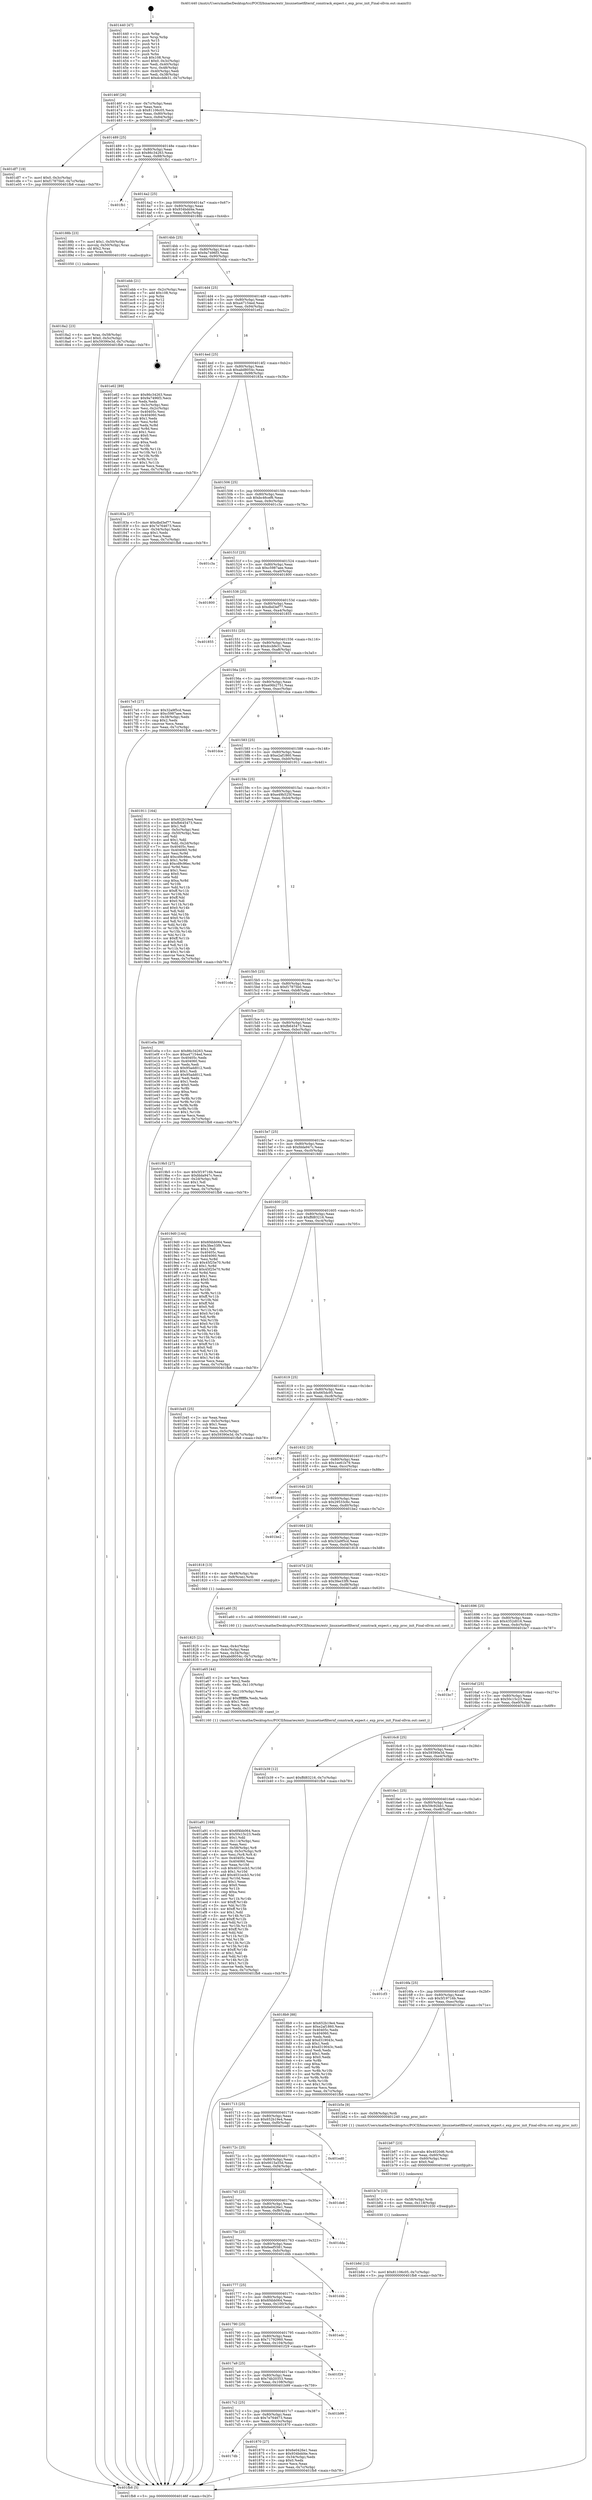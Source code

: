 digraph "0x401440" {
  label = "0x401440 (/mnt/c/Users/mathe/Desktop/tcc/POCII/binaries/extr_linuxnetnetfilternf_conntrack_expect.c_exp_proc_init_Final-ollvm.out::main(0))"
  labelloc = "t"
  node[shape=record]

  Entry [label="",width=0.3,height=0.3,shape=circle,fillcolor=black,style=filled]
  "0x40146f" [label="{
     0x40146f [26]\l
     | [instrs]\l
     &nbsp;&nbsp;0x40146f \<+3\>: mov -0x7c(%rbp),%eax\l
     &nbsp;&nbsp;0x401472 \<+2\>: mov %eax,%ecx\l
     &nbsp;&nbsp;0x401474 \<+6\>: sub $0x81106c05,%ecx\l
     &nbsp;&nbsp;0x40147a \<+3\>: mov %eax,-0x80(%rbp)\l
     &nbsp;&nbsp;0x40147d \<+6\>: mov %ecx,-0x84(%rbp)\l
     &nbsp;&nbsp;0x401483 \<+6\>: je 0000000000401df7 \<main+0x9b7\>\l
  }"]
  "0x401df7" [label="{
     0x401df7 [19]\l
     | [instrs]\l
     &nbsp;&nbsp;0x401df7 \<+7\>: movl $0x0,-0x3c(%rbp)\l
     &nbsp;&nbsp;0x401dfe \<+7\>: movl $0xf17875b0,-0x7c(%rbp)\l
     &nbsp;&nbsp;0x401e05 \<+5\>: jmp 0000000000401fb8 \<main+0xb78\>\l
  }"]
  "0x401489" [label="{
     0x401489 [25]\l
     | [instrs]\l
     &nbsp;&nbsp;0x401489 \<+5\>: jmp 000000000040148e \<main+0x4e\>\l
     &nbsp;&nbsp;0x40148e \<+3\>: mov -0x80(%rbp),%eax\l
     &nbsp;&nbsp;0x401491 \<+5\>: sub $0x86c34263,%eax\l
     &nbsp;&nbsp;0x401496 \<+6\>: mov %eax,-0x88(%rbp)\l
     &nbsp;&nbsp;0x40149c \<+6\>: je 0000000000401fb1 \<main+0xb71\>\l
  }"]
  Exit [label="",width=0.3,height=0.3,shape=circle,fillcolor=black,style=filled,peripheries=2]
  "0x401fb1" [label="{
     0x401fb1\l
  }", style=dashed]
  "0x4014a2" [label="{
     0x4014a2 [25]\l
     | [instrs]\l
     &nbsp;&nbsp;0x4014a2 \<+5\>: jmp 00000000004014a7 \<main+0x67\>\l
     &nbsp;&nbsp;0x4014a7 \<+3\>: mov -0x80(%rbp),%eax\l
     &nbsp;&nbsp;0x4014aa \<+5\>: sub $0x934bdd4e,%eax\l
     &nbsp;&nbsp;0x4014af \<+6\>: mov %eax,-0x8c(%rbp)\l
     &nbsp;&nbsp;0x4014b5 \<+6\>: je 000000000040188b \<main+0x44b\>\l
  }"]
  "0x401b8d" [label="{
     0x401b8d [12]\l
     | [instrs]\l
     &nbsp;&nbsp;0x401b8d \<+7\>: movl $0x81106c05,-0x7c(%rbp)\l
     &nbsp;&nbsp;0x401b94 \<+5\>: jmp 0000000000401fb8 \<main+0xb78\>\l
  }"]
  "0x40188b" [label="{
     0x40188b [23]\l
     | [instrs]\l
     &nbsp;&nbsp;0x40188b \<+7\>: movl $0x1,-0x50(%rbp)\l
     &nbsp;&nbsp;0x401892 \<+4\>: movslq -0x50(%rbp),%rax\l
     &nbsp;&nbsp;0x401896 \<+4\>: shl $0x2,%rax\l
     &nbsp;&nbsp;0x40189a \<+3\>: mov %rax,%rdi\l
     &nbsp;&nbsp;0x40189d \<+5\>: call 0000000000401050 \<malloc@plt\>\l
     | [calls]\l
     &nbsp;&nbsp;0x401050 \{1\} (unknown)\l
  }"]
  "0x4014bb" [label="{
     0x4014bb [25]\l
     | [instrs]\l
     &nbsp;&nbsp;0x4014bb \<+5\>: jmp 00000000004014c0 \<main+0x80\>\l
     &nbsp;&nbsp;0x4014c0 \<+3\>: mov -0x80(%rbp),%eax\l
     &nbsp;&nbsp;0x4014c3 \<+5\>: sub $0x9a7496f3,%eax\l
     &nbsp;&nbsp;0x4014c8 \<+6\>: mov %eax,-0x90(%rbp)\l
     &nbsp;&nbsp;0x4014ce \<+6\>: je 0000000000401ebb \<main+0xa7b\>\l
  }"]
  "0x401b7e" [label="{
     0x401b7e [15]\l
     | [instrs]\l
     &nbsp;&nbsp;0x401b7e \<+4\>: mov -0x58(%rbp),%rdi\l
     &nbsp;&nbsp;0x401b82 \<+6\>: mov %eax,-0x118(%rbp)\l
     &nbsp;&nbsp;0x401b88 \<+5\>: call 0000000000401030 \<free@plt\>\l
     | [calls]\l
     &nbsp;&nbsp;0x401030 \{1\} (unknown)\l
  }"]
  "0x401ebb" [label="{
     0x401ebb [21]\l
     | [instrs]\l
     &nbsp;&nbsp;0x401ebb \<+3\>: mov -0x2c(%rbp),%eax\l
     &nbsp;&nbsp;0x401ebe \<+7\>: add $0x108,%rsp\l
     &nbsp;&nbsp;0x401ec5 \<+1\>: pop %rbx\l
     &nbsp;&nbsp;0x401ec6 \<+2\>: pop %r12\l
     &nbsp;&nbsp;0x401ec8 \<+2\>: pop %r13\l
     &nbsp;&nbsp;0x401eca \<+2\>: pop %r14\l
     &nbsp;&nbsp;0x401ecc \<+2\>: pop %r15\l
     &nbsp;&nbsp;0x401ece \<+1\>: pop %rbp\l
     &nbsp;&nbsp;0x401ecf \<+1\>: ret\l
  }"]
  "0x4014d4" [label="{
     0x4014d4 [25]\l
     | [instrs]\l
     &nbsp;&nbsp;0x4014d4 \<+5\>: jmp 00000000004014d9 \<main+0x99\>\l
     &nbsp;&nbsp;0x4014d9 \<+3\>: mov -0x80(%rbp),%eax\l
     &nbsp;&nbsp;0x4014dc \<+5\>: sub $0xa47154ed,%eax\l
     &nbsp;&nbsp;0x4014e1 \<+6\>: mov %eax,-0x94(%rbp)\l
     &nbsp;&nbsp;0x4014e7 \<+6\>: je 0000000000401e62 \<main+0xa22\>\l
  }"]
  "0x401b67" [label="{
     0x401b67 [23]\l
     | [instrs]\l
     &nbsp;&nbsp;0x401b67 \<+10\>: movabs $0x4020d6,%rdi\l
     &nbsp;&nbsp;0x401b71 \<+3\>: mov %eax,-0x60(%rbp)\l
     &nbsp;&nbsp;0x401b74 \<+3\>: mov -0x60(%rbp),%esi\l
     &nbsp;&nbsp;0x401b77 \<+2\>: mov $0x0,%al\l
     &nbsp;&nbsp;0x401b79 \<+5\>: call 0000000000401040 \<printf@plt\>\l
     | [calls]\l
     &nbsp;&nbsp;0x401040 \{1\} (unknown)\l
  }"]
  "0x401e62" [label="{
     0x401e62 [89]\l
     | [instrs]\l
     &nbsp;&nbsp;0x401e62 \<+5\>: mov $0x86c34263,%eax\l
     &nbsp;&nbsp;0x401e67 \<+5\>: mov $0x9a7496f3,%ecx\l
     &nbsp;&nbsp;0x401e6c \<+2\>: xor %edx,%edx\l
     &nbsp;&nbsp;0x401e6e \<+3\>: mov -0x3c(%rbp),%esi\l
     &nbsp;&nbsp;0x401e71 \<+3\>: mov %esi,-0x2c(%rbp)\l
     &nbsp;&nbsp;0x401e74 \<+7\>: mov 0x40405c,%esi\l
     &nbsp;&nbsp;0x401e7b \<+7\>: mov 0x404060,%edi\l
     &nbsp;&nbsp;0x401e82 \<+3\>: sub $0x1,%edx\l
     &nbsp;&nbsp;0x401e85 \<+3\>: mov %esi,%r8d\l
     &nbsp;&nbsp;0x401e88 \<+3\>: add %edx,%r8d\l
     &nbsp;&nbsp;0x401e8b \<+4\>: imul %r8d,%esi\l
     &nbsp;&nbsp;0x401e8f \<+3\>: and $0x1,%esi\l
     &nbsp;&nbsp;0x401e92 \<+3\>: cmp $0x0,%esi\l
     &nbsp;&nbsp;0x401e95 \<+4\>: sete %r9b\l
     &nbsp;&nbsp;0x401e99 \<+3\>: cmp $0xa,%edi\l
     &nbsp;&nbsp;0x401e9c \<+4\>: setl %r10b\l
     &nbsp;&nbsp;0x401ea0 \<+3\>: mov %r9b,%r11b\l
     &nbsp;&nbsp;0x401ea3 \<+3\>: and %r10b,%r11b\l
     &nbsp;&nbsp;0x401ea6 \<+3\>: xor %r10b,%r9b\l
     &nbsp;&nbsp;0x401ea9 \<+3\>: or %r9b,%r11b\l
     &nbsp;&nbsp;0x401eac \<+4\>: test $0x1,%r11b\l
     &nbsp;&nbsp;0x401eb0 \<+3\>: cmovne %ecx,%eax\l
     &nbsp;&nbsp;0x401eb3 \<+3\>: mov %eax,-0x7c(%rbp)\l
     &nbsp;&nbsp;0x401eb6 \<+5\>: jmp 0000000000401fb8 \<main+0xb78\>\l
  }"]
  "0x4014ed" [label="{
     0x4014ed [25]\l
     | [instrs]\l
     &nbsp;&nbsp;0x4014ed \<+5\>: jmp 00000000004014f2 \<main+0xb2\>\l
     &nbsp;&nbsp;0x4014f2 \<+3\>: mov -0x80(%rbp),%eax\l
     &nbsp;&nbsp;0x4014f5 \<+5\>: sub $0xabd8054c,%eax\l
     &nbsp;&nbsp;0x4014fa \<+6\>: mov %eax,-0x98(%rbp)\l
     &nbsp;&nbsp;0x401500 \<+6\>: je 000000000040183a \<main+0x3fa\>\l
  }"]
  "0x401a91" [label="{
     0x401a91 [168]\l
     | [instrs]\l
     &nbsp;&nbsp;0x401a91 \<+5\>: mov $0x6f4bb064,%ecx\l
     &nbsp;&nbsp;0x401a96 \<+5\>: mov $0x50c15c23,%edx\l
     &nbsp;&nbsp;0x401a9b \<+3\>: mov $0x1,%dil\l
     &nbsp;&nbsp;0x401a9e \<+6\>: mov -0x114(%rbp),%esi\l
     &nbsp;&nbsp;0x401aa4 \<+3\>: imul %eax,%esi\l
     &nbsp;&nbsp;0x401aa7 \<+4\>: mov -0x58(%rbp),%r8\l
     &nbsp;&nbsp;0x401aab \<+4\>: movslq -0x5c(%rbp),%r9\l
     &nbsp;&nbsp;0x401aaf \<+4\>: mov %esi,(%r8,%r9,4)\l
     &nbsp;&nbsp;0x401ab3 \<+7\>: mov 0x40405c,%eax\l
     &nbsp;&nbsp;0x401aba \<+7\>: mov 0x404060,%esi\l
     &nbsp;&nbsp;0x401ac1 \<+3\>: mov %eax,%r10d\l
     &nbsp;&nbsp;0x401ac4 \<+7\>: sub $0x4031ecb3,%r10d\l
     &nbsp;&nbsp;0x401acb \<+4\>: sub $0x1,%r10d\l
     &nbsp;&nbsp;0x401acf \<+7\>: add $0x4031ecb3,%r10d\l
     &nbsp;&nbsp;0x401ad6 \<+4\>: imul %r10d,%eax\l
     &nbsp;&nbsp;0x401ada \<+3\>: and $0x1,%eax\l
     &nbsp;&nbsp;0x401add \<+3\>: cmp $0x0,%eax\l
     &nbsp;&nbsp;0x401ae0 \<+4\>: sete %r11b\l
     &nbsp;&nbsp;0x401ae4 \<+3\>: cmp $0xa,%esi\l
     &nbsp;&nbsp;0x401ae7 \<+3\>: setl %bl\l
     &nbsp;&nbsp;0x401aea \<+3\>: mov %r11b,%r14b\l
     &nbsp;&nbsp;0x401aed \<+4\>: xor $0xff,%r14b\l
     &nbsp;&nbsp;0x401af1 \<+3\>: mov %bl,%r15b\l
     &nbsp;&nbsp;0x401af4 \<+4\>: xor $0xff,%r15b\l
     &nbsp;&nbsp;0x401af8 \<+4\>: xor $0x1,%dil\l
     &nbsp;&nbsp;0x401afc \<+3\>: mov %r14b,%r12b\l
     &nbsp;&nbsp;0x401aff \<+4\>: and $0xff,%r12b\l
     &nbsp;&nbsp;0x401b03 \<+3\>: and %dil,%r11b\l
     &nbsp;&nbsp;0x401b06 \<+3\>: mov %r15b,%r13b\l
     &nbsp;&nbsp;0x401b09 \<+4\>: and $0xff,%r13b\l
     &nbsp;&nbsp;0x401b0d \<+3\>: and %dil,%bl\l
     &nbsp;&nbsp;0x401b10 \<+3\>: or %r11b,%r12b\l
     &nbsp;&nbsp;0x401b13 \<+3\>: or %bl,%r13b\l
     &nbsp;&nbsp;0x401b16 \<+3\>: xor %r13b,%r12b\l
     &nbsp;&nbsp;0x401b19 \<+3\>: or %r15b,%r14b\l
     &nbsp;&nbsp;0x401b1c \<+4\>: xor $0xff,%r14b\l
     &nbsp;&nbsp;0x401b20 \<+4\>: or $0x1,%dil\l
     &nbsp;&nbsp;0x401b24 \<+3\>: and %dil,%r14b\l
     &nbsp;&nbsp;0x401b27 \<+3\>: or %r14b,%r12b\l
     &nbsp;&nbsp;0x401b2a \<+4\>: test $0x1,%r12b\l
     &nbsp;&nbsp;0x401b2e \<+3\>: cmovne %edx,%ecx\l
     &nbsp;&nbsp;0x401b31 \<+3\>: mov %ecx,-0x7c(%rbp)\l
     &nbsp;&nbsp;0x401b34 \<+5\>: jmp 0000000000401fb8 \<main+0xb78\>\l
  }"]
  "0x40183a" [label="{
     0x40183a [27]\l
     | [instrs]\l
     &nbsp;&nbsp;0x40183a \<+5\>: mov $0xdbd3ef77,%eax\l
     &nbsp;&nbsp;0x40183f \<+5\>: mov $0x7e764673,%ecx\l
     &nbsp;&nbsp;0x401844 \<+3\>: mov -0x34(%rbp),%edx\l
     &nbsp;&nbsp;0x401847 \<+3\>: cmp $0x1,%edx\l
     &nbsp;&nbsp;0x40184a \<+3\>: cmovl %ecx,%eax\l
     &nbsp;&nbsp;0x40184d \<+3\>: mov %eax,-0x7c(%rbp)\l
     &nbsp;&nbsp;0x401850 \<+5\>: jmp 0000000000401fb8 \<main+0xb78\>\l
  }"]
  "0x401506" [label="{
     0x401506 [25]\l
     | [instrs]\l
     &nbsp;&nbsp;0x401506 \<+5\>: jmp 000000000040150b \<main+0xcb\>\l
     &nbsp;&nbsp;0x40150b \<+3\>: mov -0x80(%rbp),%eax\l
     &nbsp;&nbsp;0x40150e \<+5\>: sub $0xbc46cef6,%eax\l
     &nbsp;&nbsp;0x401513 \<+6\>: mov %eax,-0x9c(%rbp)\l
     &nbsp;&nbsp;0x401519 \<+6\>: je 0000000000401c3a \<main+0x7fa\>\l
  }"]
  "0x401a65" [label="{
     0x401a65 [44]\l
     | [instrs]\l
     &nbsp;&nbsp;0x401a65 \<+2\>: xor %ecx,%ecx\l
     &nbsp;&nbsp;0x401a67 \<+5\>: mov $0x2,%edx\l
     &nbsp;&nbsp;0x401a6c \<+6\>: mov %edx,-0x110(%rbp)\l
     &nbsp;&nbsp;0x401a72 \<+1\>: cltd\l
     &nbsp;&nbsp;0x401a73 \<+6\>: mov -0x110(%rbp),%esi\l
     &nbsp;&nbsp;0x401a79 \<+2\>: idiv %esi\l
     &nbsp;&nbsp;0x401a7b \<+6\>: imul $0xfffffffe,%edx,%edx\l
     &nbsp;&nbsp;0x401a81 \<+3\>: sub $0x1,%ecx\l
     &nbsp;&nbsp;0x401a84 \<+2\>: sub %ecx,%edx\l
     &nbsp;&nbsp;0x401a86 \<+6\>: mov %edx,-0x114(%rbp)\l
     &nbsp;&nbsp;0x401a8c \<+5\>: call 0000000000401160 \<next_i\>\l
     | [calls]\l
     &nbsp;&nbsp;0x401160 \{1\} (/mnt/c/Users/mathe/Desktop/tcc/POCII/binaries/extr_linuxnetnetfilternf_conntrack_expect.c_exp_proc_init_Final-ollvm.out::next_i)\l
  }"]
  "0x401c3a" [label="{
     0x401c3a\l
  }", style=dashed]
  "0x40151f" [label="{
     0x40151f [25]\l
     | [instrs]\l
     &nbsp;&nbsp;0x40151f \<+5\>: jmp 0000000000401524 \<main+0xe4\>\l
     &nbsp;&nbsp;0x401524 \<+3\>: mov -0x80(%rbp),%eax\l
     &nbsp;&nbsp;0x401527 \<+5\>: sub $0xc5987aee,%eax\l
     &nbsp;&nbsp;0x40152c \<+6\>: mov %eax,-0xa0(%rbp)\l
     &nbsp;&nbsp;0x401532 \<+6\>: je 0000000000401800 \<main+0x3c0\>\l
  }"]
  "0x4018a2" [label="{
     0x4018a2 [23]\l
     | [instrs]\l
     &nbsp;&nbsp;0x4018a2 \<+4\>: mov %rax,-0x58(%rbp)\l
     &nbsp;&nbsp;0x4018a6 \<+7\>: movl $0x0,-0x5c(%rbp)\l
     &nbsp;&nbsp;0x4018ad \<+7\>: movl $0x59390e3d,-0x7c(%rbp)\l
     &nbsp;&nbsp;0x4018b4 \<+5\>: jmp 0000000000401fb8 \<main+0xb78\>\l
  }"]
  "0x401800" [label="{
     0x401800\l
  }", style=dashed]
  "0x401538" [label="{
     0x401538 [25]\l
     | [instrs]\l
     &nbsp;&nbsp;0x401538 \<+5\>: jmp 000000000040153d \<main+0xfd\>\l
     &nbsp;&nbsp;0x40153d \<+3\>: mov -0x80(%rbp),%eax\l
     &nbsp;&nbsp;0x401540 \<+5\>: sub $0xdbd3ef77,%eax\l
     &nbsp;&nbsp;0x401545 \<+6\>: mov %eax,-0xa4(%rbp)\l
     &nbsp;&nbsp;0x40154b \<+6\>: je 0000000000401855 \<main+0x415\>\l
  }"]
  "0x4017db" [label="{
     0x4017db\l
  }", style=dashed]
  "0x401855" [label="{
     0x401855\l
  }", style=dashed]
  "0x401551" [label="{
     0x401551 [25]\l
     | [instrs]\l
     &nbsp;&nbsp;0x401551 \<+5\>: jmp 0000000000401556 \<main+0x116\>\l
     &nbsp;&nbsp;0x401556 \<+3\>: mov -0x80(%rbp),%eax\l
     &nbsp;&nbsp;0x401559 \<+5\>: sub $0xdccbfe31,%eax\l
     &nbsp;&nbsp;0x40155e \<+6\>: mov %eax,-0xa8(%rbp)\l
     &nbsp;&nbsp;0x401564 \<+6\>: je 00000000004017e5 \<main+0x3a5\>\l
  }"]
  "0x401870" [label="{
     0x401870 [27]\l
     | [instrs]\l
     &nbsp;&nbsp;0x401870 \<+5\>: mov $0x6e0426e1,%eax\l
     &nbsp;&nbsp;0x401875 \<+5\>: mov $0x934bdd4e,%ecx\l
     &nbsp;&nbsp;0x40187a \<+3\>: mov -0x34(%rbp),%edx\l
     &nbsp;&nbsp;0x40187d \<+3\>: cmp $0x0,%edx\l
     &nbsp;&nbsp;0x401880 \<+3\>: cmove %ecx,%eax\l
     &nbsp;&nbsp;0x401883 \<+3\>: mov %eax,-0x7c(%rbp)\l
     &nbsp;&nbsp;0x401886 \<+5\>: jmp 0000000000401fb8 \<main+0xb78\>\l
  }"]
  "0x4017e5" [label="{
     0x4017e5 [27]\l
     | [instrs]\l
     &nbsp;&nbsp;0x4017e5 \<+5\>: mov $0x32a9f5cd,%eax\l
     &nbsp;&nbsp;0x4017ea \<+5\>: mov $0xc5987aee,%ecx\l
     &nbsp;&nbsp;0x4017ef \<+3\>: mov -0x38(%rbp),%edx\l
     &nbsp;&nbsp;0x4017f2 \<+3\>: cmp $0x2,%edx\l
     &nbsp;&nbsp;0x4017f5 \<+3\>: cmovne %ecx,%eax\l
     &nbsp;&nbsp;0x4017f8 \<+3\>: mov %eax,-0x7c(%rbp)\l
     &nbsp;&nbsp;0x4017fb \<+5\>: jmp 0000000000401fb8 \<main+0xb78\>\l
  }"]
  "0x40156a" [label="{
     0x40156a [25]\l
     | [instrs]\l
     &nbsp;&nbsp;0x40156a \<+5\>: jmp 000000000040156f \<main+0x12f\>\l
     &nbsp;&nbsp;0x40156f \<+3\>: mov -0x80(%rbp),%eax\l
     &nbsp;&nbsp;0x401572 \<+5\>: sub $0xe06b2751,%eax\l
     &nbsp;&nbsp;0x401577 \<+6\>: mov %eax,-0xac(%rbp)\l
     &nbsp;&nbsp;0x40157d \<+6\>: je 0000000000401dce \<main+0x98e\>\l
  }"]
  "0x401fb8" [label="{
     0x401fb8 [5]\l
     | [instrs]\l
     &nbsp;&nbsp;0x401fb8 \<+5\>: jmp 000000000040146f \<main+0x2f\>\l
  }"]
  "0x401440" [label="{
     0x401440 [47]\l
     | [instrs]\l
     &nbsp;&nbsp;0x401440 \<+1\>: push %rbp\l
     &nbsp;&nbsp;0x401441 \<+3\>: mov %rsp,%rbp\l
     &nbsp;&nbsp;0x401444 \<+2\>: push %r15\l
     &nbsp;&nbsp;0x401446 \<+2\>: push %r14\l
     &nbsp;&nbsp;0x401448 \<+2\>: push %r13\l
     &nbsp;&nbsp;0x40144a \<+2\>: push %r12\l
     &nbsp;&nbsp;0x40144c \<+1\>: push %rbx\l
     &nbsp;&nbsp;0x40144d \<+7\>: sub $0x108,%rsp\l
     &nbsp;&nbsp;0x401454 \<+7\>: movl $0x0,-0x3c(%rbp)\l
     &nbsp;&nbsp;0x40145b \<+3\>: mov %edi,-0x40(%rbp)\l
     &nbsp;&nbsp;0x40145e \<+4\>: mov %rsi,-0x48(%rbp)\l
     &nbsp;&nbsp;0x401462 \<+3\>: mov -0x40(%rbp),%edi\l
     &nbsp;&nbsp;0x401465 \<+3\>: mov %edi,-0x38(%rbp)\l
     &nbsp;&nbsp;0x401468 \<+7\>: movl $0xdccbfe31,-0x7c(%rbp)\l
  }"]
  "0x4017c2" [label="{
     0x4017c2 [25]\l
     | [instrs]\l
     &nbsp;&nbsp;0x4017c2 \<+5\>: jmp 00000000004017c7 \<main+0x387\>\l
     &nbsp;&nbsp;0x4017c7 \<+3\>: mov -0x80(%rbp),%eax\l
     &nbsp;&nbsp;0x4017ca \<+5\>: sub $0x7e764673,%eax\l
     &nbsp;&nbsp;0x4017cf \<+6\>: mov %eax,-0x10c(%rbp)\l
     &nbsp;&nbsp;0x4017d5 \<+6\>: je 0000000000401870 \<main+0x430\>\l
  }"]
  "0x401dce" [label="{
     0x401dce\l
  }", style=dashed]
  "0x401583" [label="{
     0x401583 [25]\l
     | [instrs]\l
     &nbsp;&nbsp;0x401583 \<+5\>: jmp 0000000000401588 \<main+0x148\>\l
     &nbsp;&nbsp;0x401588 \<+3\>: mov -0x80(%rbp),%eax\l
     &nbsp;&nbsp;0x40158b \<+5\>: sub $0xe2af1860,%eax\l
     &nbsp;&nbsp;0x401590 \<+6\>: mov %eax,-0xb0(%rbp)\l
     &nbsp;&nbsp;0x401596 \<+6\>: je 0000000000401911 \<main+0x4d1\>\l
  }"]
  "0x401b99" [label="{
     0x401b99\l
  }", style=dashed]
  "0x401911" [label="{
     0x401911 [164]\l
     | [instrs]\l
     &nbsp;&nbsp;0x401911 \<+5\>: mov $0x652b19e4,%eax\l
     &nbsp;&nbsp;0x401916 \<+5\>: mov $0xfb645473,%ecx\l
     &nbsp;&nbsp;0x40191b \<+2\>: mov $0x1,%dl\l
     &nbsp;&nbsp;0x40191d \<+3\>: mov -0x5c(%rbp),%esi\l
     &nbsp;&nbsp;0x401920 \<+3\>: cmp -0x50(%rbp),%esi\l
     &nbsp;&nbsp;0x401923 \<+4\>: setl %dil\l
     &nbsp;&nbsp;0x401927 \<+4\>: and $0x1,%dil\l
     &nbsp;&nbsp;0x40192b \<+4\>: mov %dil,-0x2d(%rbp)\l
     &nbsp;&nbsp;0x40192f \<+7\>: mov 0x40405c,%esi\l
     &nbsp;&nbsp;0x401936 \<+8\>: mov 0x404060,%r8d\l
     &nbsp;&nbsp;0x40193e \<+3\>: mov %esi,%r9d\l
     &nbsp;&nbsp;0x401941 \<+7\>: add $0xcd9c96ec,%r9d\l
     &nbsp;&nbsp;0x401948 \<+4\>: sub $0x1,%r9d\l
     &nbsp;&nbsp;0x40194c \<+7\>: sub $0xcd9c96ec,%r9d\l
     &nbsp;&nbsp;0x401953 \<+4\>: imul %r9d,%esi\l
     &nbsp;&nbsp;0x401957 \<+3\>: and $0x1,%esi\l
     &nbsp;&nbsp;0x40195a \<+3\>: cmp $0x0,%esi\l
     &nbsp;&nbsp;0x40195d \<+4\>: sete %dil\l
     &nbsp;&nbsp;0x401961 \<+4\>: cmp $0xa,%r8d\l
     &nbsp;&nbsp;0x401965 \<+4\>: setl %r10b\l
     &nbsp;&nbsp;0x401969 \<+3\>: mov %dil,%r11b\l
     &nbsp;&nbsp;0x40196c \<+4\>: xor $0xff,%r11b\l
     &nbsp;&nbsp;0x401970 \<+3\>: mov %r10b,%bl\l
     &nbsp;&nbsp;0x401973 \<+3\>: xor $0xff,%bl\l
     &nbsp;&nbsp;0x401976 \<+3\>: xor $0x0,%dl\l
     &nbsp;&nbsp;0x401979 \<+3\>: mov %r11b,%r14b\l
     &nbsp;&nbsp;0x40197c \<+4\>: and $0x0,%r14b\l
     &nbsp;&nbsp;0x401980 \<+3\>: and %dl,%dil\l
     &nbsp;&nbsp;0x401983 \<+3\>: mov %bl,%r15b\l
     &nbsp;&nbsp;0x401986 \<+4\>: and $0x0,%r15b\l
     &nbsp;&nbsp;0x40198a \<+3\>: and %dl,%r10b\l
     &nbsp;&nbsp;0x40198d \<+3\>: or %dil,%r14b\l
     &nbsp;&nbsp;0x401990 \<+3\>: or %r10b,%r15b\l
     &nbsp;&nbsp;0x401993 \<+3\>: xor %r15b,%r14b\l
     &nbsp;&nbsp;0x401996 \<+3\>: or %bl,%r11b\l
     &nbsp;&nbsp;0x401999 \<+4\>: xor $0xff,%r11b\l
     &nbsp;&nbsp;0x40199d \<+3\>: or $0x0,%dl\l
     &nbsp;&nbsp;0x4019a0 \<+3\>: and %dl,%r11b\l
     &nbsp;&nbsp;0x4019a3 \<+3\>: or %r11b,%r14b\l
     &nbsp;&nbsp;0x4019a6 \<+4\>: test $0x1,%r14b\l
     &nbsp;&nbsp;0x4019aa \<+3\>: cmovne %ecx,%eax\l
     &nbsp;&nbsp;0x4019ad \<+3\>: mov %eax,-0x7c(%rbp)\l
     &nbsp;&nbsp;0x4019b0 \<+5\>: jmp 0000000000401fb8 \<main+0xb78\>\l
  }"]
  "0x40159c" [label="{
     0x40159c [25]\l
     | [instrs]\l
     &nbsp;&nbsp;0x40159c \<+5\>: jmp 00000000004015a1 \<main+0x161\>\l
     &nbsp;&nbsp;0x4015a1 \<+3\>: mov -0x80(%rbp),%eax\l
     &nbsp;&nbsp;0x4015a4 \<+5\>: sub $0xe49b525f,%eax\l
     &nbsp;&nbsp;0x4015a9 \<+6\>: mov %eax,-0xb4(%rbp)\l
     &nbsp;&nbsp;0x4015af \<+6\>: je 0000000000401cda \<main+0x89a\>\l
  }"]
  "0x4017a9" [label="{
     0x4017a9 [25]\l
     | [instrs]\l
     &nbsp;&nbsp;0x4017a9 \<+5\>: jmp 00000000004017ae \<main+0x36e\>\l
     &nbsp;&nbsp;0x4017ae \<+3\>: mov -0x80(%rbp),%eax\l
     &nbsp;&nbsp;0x4017b1 \<+5\>: sub $0x74b20353,%eax\l
     &nbsp;&nbsp;0x4017b6 \<+6\>: mov %eax,-0x108(%rbp)\l
     &nbsp;&nbsp;0x4017bc \<+6\>: je 0000000000401b99 \<main+0x759\>\l
  }"]
  "0x401cda" [label="{
     0x401cda\l
  }", style=dashed]
  "0x4015b5" [label="{
     0x4015b5 [25]\l
     | [instrs]\l
     &nbsp;&nbsp;0x4015b5 \<+5\>: jmp 00000000004015ba \<main+0x17a\>\l
     &nbsp;&nbsp;0x4015ba \<+3\>: mov -0x80(%rbp),%eax\l
     &nbsp;&nbsp;0x4015bd \<+5\>: sub $0xf17875b0,%eax\l
     &nbsp;&nbsp;0x4015c2 \<+6\>: mov %eax,-0xb8(%rbp)\l
     &nbsp;&nbsp;0x4015c8 \<+6\>: je 0000000000401e0a \<main+0x9ca\>\l
  }"]
  "0x401f29" [label="{
     0x401f29\l
  }", style=dashed]
  "0x401e0a" [label="{
     0x401e0a [88]\l
     | [instrs]\l
     &nbsp;&nbsp;0x401e0a \<+5\>: mov $0x86c34263,%eax\l
     &nbsp;&nbsp;0x401e0f \<+5\>: mov $0xa47154ed,%ecx\l
     &nbsp;&nbsp;0x401e14 \<+7\>: mov 0x40405c,%edx\l
     &nbsp;&nbsp;0x401e1b \<+7\>: mov 0x404060,%esi\l
     &nbsp;&nbsp;0x401e22 \<+2\>: mov %edx,%edi\l
     &nbsp;&nbsp;0x401e24 \<+6\>: sub $0x95add012,%edi\l
     &nbsp;&nbsp;0x401e2a \<+3\>: sub $0x1,%edi\l
     &nbsp;&nbsp;0x401e2d \<+6\>: add $0x95add012,%edi\l
     &nbsp;&nbsp;0x401e33 \<+3\>: imul %edi,%edx\l
     &nbsp;&nbsp;0x401e36 \<+3\>: and $0x1,%edx\l
     &nbsp;&nbsp;0x401e39 \<+3\>: cmp $0x0,%edx\l
     &nbsp;&nbsp;0x401e3c \<+4\>: sete %r8b\l
     &nbsp;&nbsp;0x401e40 \<+3\>: cmp $0xa,%esi\l
     &nbsp;&nbsp;0x401e43 \<+4\>: setl %r9b\l
     &nbsp;&nbsp;0x401e47 \<+3\>: mov %r8b,%r10b\l
     &nbsp;&nbsp;0x401e4a \<+3\>: and %r9b,%r10b\l
     &nbsp;&nbsp;0x401e4d \<+3\>: xor %r9b,%r8b\l
     &nbsp;&nbsp;0x401e50 \<+3\>: or %r8b,%r10b\l
     &nbsp;&nbsp;0x401e53 \<+4\>: test $0x1,%r10b\l
     &nbsp;&nbsp;0x401e57 \<+3\>: cmovne %ecx,%eax\l
     &nbsp;&nbsp;0x401e5a \<+3\>: mov %eax,-0x7c(%rbp)\l
     &nbsp;&nbsp;0x401e5d \<+5\>: jmp 0000000000401fb8 \<main+0xb78\>\l
  }"]
  "0x4015ce" [label="{
     0x4015ce [25]\l
     | [instrs]\l
     &nbsp;&nbsp;0x4015ce \<+5\>: jmp 00000000004015d3 \<main+0x193\>\l
     &nbsp;&nbsp;0x4015d3 \<+3\>: mov -0x80(%rbp),%eax\l
     &nbsp;&nbsp;0x4015d6 \<+5\>: sub $0xfb645473,%eax\l
     &nbsp;&nbsp;0x4015db \<+6\>: mov %eax,-0xbc(%rbp)\l
     &nbsp;&nbsp;0x4015e1 \<+6\>: je 00000000004019b5 \<main+0x575\>\l
  }"]
  "0x401790" [label="{
     0x401790 [25]\l
     | [instrs]\l
     &nbsp;&nbsp;0x401790 \<+5\>: jmp 0000000000401795 \<main+0x355\>\l
     &nbsp;&nbsp;0x401795 \<+3\>: mov -0x80(%rbp),%eax\l
     &nbsp;&nbsp;0x401798 \<+5\>: sub $0x71792960,%eax\l
     &nbsp;&nbsp;0x40179d \<+6\>: mov %eax,-0x104(%rbp)\l
     &nbsp;&nbsp;0x4017a3 \<+6\>: je 0000000000401f29 \<main+0xae9\>\l
  }"]
  "0x4019b5" [label="{
     0x4019b5 [27]\l
     | [instrs]\l
     &nbsp;&nbsp;0x4019b5 \<+5\>: mov $0x5f19716b,%eax\l
     &nbsp;&nbsp;0x4019ba \<+5\>: mov $0xfdda947c,%ecx\l
     &nbsp;&nbsp;0x4019bf \<+3\>: mov -0x2d(%rbp),%dl\l
     &nbsp;&nbsp;0x4019c2 \<+3\>: test $0x1,%dl\l
     &nbsp;&nbsp;0x4019c5 \<+3\>: cmovne %ecx,%eax\l
     &nbsp;&nbsp;0x4019c8 \<+3\>: mov %eax,-0x7c(%rbp)\l
     &nbsp;&nbsp;0x4019cb \<+5\>: jmp 0000000000401fb8 \<main+0xb78\>\l
  }"]
  "0x4015e7" [label="{
     0x4015e7 [25]\l
     | [instrs]\l
     &nbsp;&nbsp;0x4015e7 \<+5\>: jmp 00000000004015ec \<main+0x1ac\>\l
     &nbsp;&nbsp;0x4015ec \<+3\>: mov -0x80(%rbp),%eax\l
     &nbsp;&nbsp;0x4015ef \<+5\>: sub $0xfdda947c,%eax\l
     &nbsp;&nbsp;0x4015f4 \<+6\>: mov %eax,-0xc0(%rbp)\l
     &nbsp;&nbsp;0x4015fa \<+6\>: je 00000000004019d0 \<main+0x590\>\l
  }"]
  "0x401edc" [label="{
     0x401edc\l
  }", style=dashed]
  "0x4019d0" [label="{
     0x4019d0 [144]\l
     | [instrs]\l
     &nbsp;&nbsp;0x4019d0 \<+5\>: mov $0x6f4bb064,%eax\l
     &nbsp;&nbsp;0x4019d5 \<+5\>: mov $0x3fee33f9,%ecx\l
     &nbsp;&nbsp;0x4019da \<+2\>: mov $0x1,%dl\l
     &nbsp;&nbsp;0x4019dc \<+7\>: mov 0x40405c,%esi\l
     &nbsp;&nbsp;0x4019e3 \<+7\>: mov 0x404060,%edi\l
     &nbsp;&nbsp;0x4019ea \<+3\>: mov %esi,%r8d\l
     &nbsp;&nbsp;0x4019ed \<+7\>: sub $0x45f25e70,%r8d\l
     &nbsp;&nbsp;0x4019f4 \<+4\>: sub $0x1,%r8d\l
     &nbsp;&nbsp;0x4019f8 \<+7\>: add $0x45f25e70,%r8d\l
     &nbsp;&nbsp;0x4019ff \<+4\>: imul %r8d,%esi\l
     &nbsp;&nbsp;0x401a03 \<+3\>: and $0x1,%esi\l
     &nbsp;&nbsp;0x401a06 \<+3\>: cmp $0x0,%esi\l
     &nbsp;&nbsp;0x401a09 \<+4\>: sete %r9b\l
     &nbsp;&nbsp;0x401a0d \<+3\>: cmp $0xa,%edi\l
     &nbsp;&nbsp;0x401a10 \<+4\>: setl %r10b\l
     &nbsp;&nbsp;0x401a14 \<+3\>: mov %r9b,%r11b\l
     &nbsp;&nbsp;0x401a17 \<+4\>: xor $0xff,%r11b\l
     &nbsp;&nbsp;0x401a1b \<+3\>: mov %r10b,%bl\l
     &nbsp;&nbsp;0x401a1e \<+3\>: xor $0xff,%bl\l
     &nbsp;&nbsp;0x401a21 \<+3\>: xor $0x0,%dl\l
     &nbsp;&nbsp;0x401a24 \<+3\>: mov %r11b,%r14b\l
     &nbsp;&nbsp;0x401a27 \<+4\>: and $0x0,%r14b\l
     &nbsp;&nbsp;0x401a2b \<+3\>: and %dl,%r9b\l
     &nbsp;&nbsp;0x401a2e \<+3\>: mov %bl,%r15b\l
     &nbsp;&nbsp;0x401a31 \<+4\>: and $0x0,%r15b\l
     &nbsp;&nbsp;0x401a35 \<+3\>: and %dl,%r10b\l
     &nbsp;&nbsp;0x401a38 \<+3\>: or %r9b,%r14b\l
     &nbsp;&nbsp;0x401a3b \<+3\>: or %r10b,%r15b\l
     &nbsp;&nbsp;0x401a3e \<+3\>: xor %r15b,%r14b\l
     &nbsp;&nbsp;0x401a41 \<+3\>: or %bl,%r11b\l
     &nbsp;&nbsp;0x401a44 \<+4\>: xor $0xff,%r11b\l
     &nbsp;&nbsp;0x401a48 \<+3\>: or $0x0,%dl\l
     &nbsp;&nbsp;0x401a4b \<+3\>: and %dl,%r11b\l
     &nbsp;&nbsp;0x401a4e \<+3\>: or %r11b,%r14b\l
     &nbsp;&nbsp;0x401a51 \<+4\>: test $0x1,%r14b\l
     &nbsp;&nbsp;0x401a55 \<+3\>: cmovne %ecx,%eax\l
     &nbsp;&nbsp;0x401a58 \<+3\>: mov %eax,-0x7c(%rbp)\l
     &nbsp;&nbsp;0x401a5b \<+5\>: jmp 0000000000401fb8 \<main+0xb78\>\l
  }"]
  "0x401600" [label="{
     0x401600 [25]\l
     | [instrs]\l
     &nbsp;&nbsp;0x401600 \<+5\>: jmp 0000000000401605 \<main+0x1c5\>\l
     &nbsp;&nbsp;0x401605 \<+3\>: mov -0x80(%rbp),%eax\l
     &nbsp;&nbsp;0x401608 \<+5\>: sub $0xffd83216,%eax\l
     &nbsp;&nbsp;0x40160d \<+6\>: mov %eax,-0xc4(%rbp)\l
     &nbsp;&nbsp;0x401613 \<+6\>: je 0000000000401b45 \<main+0x705\>\l
  }"]
  "0x401777" [label="{
     0x401777 [25]\l
     | [instrs]\l
     &nbsp;&nbsp;0x401777 \<+5\>: jmp 000000000040177c \<main+0x33c\>\l
     &nbsp;&nbsp;0x40177c \<+3\>: mov -0x80(%rbp),%eax\l
     &nbsp;&nbsp;0x40177f \<+5\>: sub $0x6f4bb064,%eax\l
     &nbsp;&nbsp;0x401784 \<+6\>: mov %eax,-0x100(%rbp)\l
     &nbsp;&nbsp;0x40178a \<+6\>: je 0000000000401edc \<main+0xa9c\>\l
  }"]
  "0x401b45" [label="{
     0x401b45 [25]\l
     | [instrs]\l
     &nbsp;&nbsp;0x401b45 \<+2\>: xor %eax,%eax\l
     &nbsp;&nbsp;0x401b47 \<+3\>: mov -0x5c(%rbp),%ecx\l
     &nbsp;&nbsp;0x401b4a \<+3\>: sub $0x1,%eax\l
     &nbsp;&nbsp;0x401b4d \<+2\>: sub %eax,%ecx\l
     &nbsp;&nbsp;0x401b4f \<+3\>: mov %ecx,-0x5c(%rbp)\l
     &nbsp;&nbsp;0x401b52 \<+7\>: movl $0x59390e3d,-0x7c(%rbp)\l
     &nbsp;&nbsp;0x401b59 \<+5\>: jmp 0000000000401fb8 \<main+0xb78\>\l
  }"]
  "0x401619" [label="{
     0x401619 [25]\l
     | [instrs]\l
     &nbsp;&nbsp;0x401619 \<+5\>: jmp 000000000040161e \<main+0x1de\>\l
     &nbsp;&nbsp;0x40161e \<+3\>: mov -0x80(%rbp),%eax\l
     &nbsp;&nbsp;0x401621 \<+5\>: sub $0x665dc95,%eax\l
     &nbsp;&nbsp;0x401626 \<+6\>: mov %eax,-0xc8(%rbp)\l
     &nbsp;&nbsp;0x40162c \<+6\>: je 0000000000401f76 \<main+0xb36\>\l
  }"]
  "0x401d4b" [label="{
     0x401d4b\l
  }", style=dashed]
  "0x401f76" [label="{
     0x401f76\l
  }", style=dashed]
  "0x401632" [label="{
     0x401632 [25]\l
     | [instrs]\l
     &nbsp;&nbsp;0x401632 \<+5\>: jmp 0000000000401637 \<main+0x1f7\>\l
     &nbsp;&nbsp;0x401637 \<+3\>: mov -0x80(%rbp),%eax\l
     &nbsp;&nbsp;0x40163a \<+5\>: sub $0x1ee61b79,%eax\l
     &nbsp;&nbsp;0x40163f \<+6\>: mov %eax,-0xcc(%rbp)\l
     &nbsp;&nbsp;0x401645 \<+6\>: je 0000000000401cce \<main+0x88e\>\l
  }"]
  "0x40175e" [label="{
     0x40175e [25]\l
     | [instrs]\l
     &nbsp;&nbsp;0x40175e \<+5\>: jmp 0000000000401763 \<main+0x323\>\l
     &nbsp;&nbsp;0x401763 \<+3\>: mov -0x80(%rbp),%eax\l
     &nbsp;&nbsp;0x401766 \<+5\>: sub $0x6eef5581,%eax\l
     &nbsp;&nbsp;0x40176b \<+6\>: mov %eax,-0xfc(%rbp)\l
     &nbsp;&nbsp;0x401771 \<+6\>: je 0000000000401d4b \<main+0x90b\>\l
  }"]
  "0x401cce" [label="{
     0x401cce\l
  }", style=dashed]
  "0x40164b" [label="{
     0x40164b [25]\l
     | [instrs]\l
     &nbsp;&nbsp;0x40164b \<+5\>: jmp 0000000000401650 \<main+0x210\>\l
     &nbsp;&nbsp;0x401650 \<+3\>: mov -0x80(%rbp),%eax\l
     &nbsp;&nbsp;0x401653 \<+5\>: sub $0x29533c6c,%eax\l
     &nbsp;&nbsp;0x401658 \<+6\>: mov %eax,-0xd0(%rbp)\l
     &nbsp;&nbsp;0x40165e \<+6\>: je 0000000000401be2 \<main+0x7a2\>\l
  }"]
  "0x401dda" [label="{
     0x401dda\l
  }", style=dashed]
  "0x401be2" [label="{
     0x401be2\l
  }", style=dashed]
  "0x401664" [label="{
     0x401664 [25]\l
     | [instrs]\l
     &nbsp;&nbsp;0x401664 \<+5\>: jmp 0000000000401669 \<main+0x229\>\l
     &nbsp;&nbsp;0x401669 \<+3\>: mov -0x80(%rbp),%eax\l
     &nbsp;&nbsp;0x40166c \<+5\>: sub $0x32a9f5cd,%eax\l
     &nbsp;&nbsp;0x401671 \<+6\>: mov %eax,-0xd4(%rbp)\l
     &nbsp;&nbsp;0x401677 \<+6\>: je 0000000000401818 \<main+0x3d8\>\l
  }"]
  "0x401745" [label="{
     0x401745 [25]\l
     | [instrs]\l
     &nbsp;&nbsp;0x401745 \<+5\>: jmp 000000000040174a \<main+0x30a\>\l
     &nbsp;&nbsp;0x40174a \<+3\>: mov -0x80(%rbp),%eax\l
     &nbsp;&nbsp;0x40174d \<+5\>: sub $0x6e0426e1,%eax\l
     &nbsp;&nbsp;0x401752 \<+6\>: mov %eax,-0xf8(%rbp)\l
     &nbsp;&nbsp;0x401758 \<+6\>: je 0000000000401dda \<main+0x99a\>\l
  }"]
  "0x401818" [label="{
     0x401818 [13]\l
     | [instrs]\l
     &nbsp;&nbsp;0x401818 \<+4\>: mov -0x48(%rbp),%rax\l
     &nbsp;&nbsp;0x40181c \<+4\>: mov 0x8(%rax),%rdi\l
     &nbsp;&nbsp;0x401820 \<+5\>: call 0000000000401060 \<atoi@plt\>\l
     | [calls]\l
     &nbsp;&nbsp;0x401060 \{1\} (unknown)\l
  }"]
  "0x40167d" [label="{
     0x40167d [25]\l
     | [instrs]\l
     &nbsp;&nbsp;0x40167d \<+5\>: jmp 0000000000401682 \<main+0x242\>\l
     &nbsp;&nbsp;0x401682 \<+3\>: mov -0x80(%rbp),%eax\l
     &nbsp;&nbsp;0x401685 \<+5\>: sub $0x3fee33f9,%eax\l
     &nbsp;&nbsp;0x40168a \<+6\>: mov %eax,-0xd8(%rbp)\l
     &nbsp;&nbsp;0x401690 \<+6\>: je 0000000000401a60 \<main+0x620\>\l
  }"]
  "0x401825" [label="{
     0x401825 [21]\l
     | [instrs]\l
     &nbsp;&nbsp;0x401825 \<+3\>: mov %eax,-0x4c(%rbp)\l
     &nbsp;&nbsp;0x401828 \<+3\>: mov -0x4c(%rbp),%eax\l
     &nbsp;&nbsp;0x40182b \<+3\>: mov %eax,-0x34(%rbp)\l
     &nbsp;&nbsp;0x40182e \<+7\>: movl $0xabd8054c,-0x7c(%rbp)\l
     &nbsp;&nbsp;0x401835 \<+5\>: jmp 0000000000401fb8 \<main+0xb78\>\l
  }"]
  "0x401de6" [label="{
     0x401de6\l
  }", style=dashed]
  "0x401a60" [label="{
     0x401a60 [5]\l
     | [instrs]\l
     &nbsp;&nbsp;0x401a60 \<+5\>: call 0000000000401160 \<next_i\>\l
     | [calls]\l
     &nbsp;&nbsp;0x401160 \{1\} (/mnt/c/Users/mathe/Desktop/tcc/POCII/binaries/extr_linuxnetnetfilternf_conntrack_expect.c_exp_proc_init_Final-ollvm.out::next_i)\l
  }"]
  "0x401696" [label="{
     0x401696 [25]\l
     | [instrs]\l
     &nbsp;&nbsp;0x401696 \<+5\>: jmp 000000000040169b \<main+0x25b\>\l
     &nbsp;&nbsp;0x40169b \<+3\>: mov -0x80(%rbp),%eax\l
     &nbsp;&nbsp;0x40169e \<+5\>: sub $0x4352d016,%eax\l
     &nbsp;&nbsp;0x4016a3 \<+6\>: mov %eax,-0xdc(%rbp)\l
     &nbsp;&nbsp;0x4016a9 \<+6\>: je 0000000000401bc7 \<main+0x787\>\l
  }"]
  "0x40172c" [label="{
     0x40172c [25]\l
     | [instrs]\l
     &nbsp;&nbsp;0x40172c \<+5\>: jmp 0000000000401731 \<main+0x2f1\>\l
     &nbsp;&nbsp;0x401731 \<+3\>: mov -0x80(%rbp),%eax\l
     &nbsp;&nbsp;0x401734 \<+5\>: sub $0x6615a55d,%eax\l
     &nbsp;&nbsp;0x401739 \<+6\>: mov %eax,-0xf4(%rbp)\l
     &nbsp;&nbsp;0x40173f \<+6\>: je 0000000000401de6 \<main+0x9a6\>\l
  }"]
  "0x401bc7" [label="{
     0x401bc7\l
  }", style=dashed]
  "0x4016af" [label="{
     0x4016af [25]\l
     | [instrs]\l
     &nbsp;&nbsp;0x4016af \<+5\>: jmp 00000000004016b4 \<main+0x274\>\l
     &nbsp;&nbsp;0x4016b4 \<+3\>: mov -0x80(%rbp),%eax\l
     &nbsp;&nbsp;0x4016b7 \<+5\>: sub $0x50c15c23,%eax\l
     &nbsp;&nbsp;0x4016bc \<+6\>: mov %eax,-0xe0(%rbp)\l
     &nbsp;&nbsp;0x4016c2 \<+6\>: je 0000000000401b39 \<main+0x6f9\>\l
  }"]
  "0x401ed0" [label="{
     0x401ed0\l
  }", style=dashed]
  "0x401b39" [label="{
     0x401b39 [12]\l
     | [instrs]\l
     &nbsp;&nbsp;0x401b39 \<+7\>: movl $0xffd83216,-0x7c(%rbp)\l
     &nbsp;&nbsp;0x401b40 \<+5\>: jmp 0000000000401fb8 \<main+0xb78\>\l
  }"]
  "0x4016c8" [label="{
     0x4016c8 [25]\l
     | [instrs]\l
     &nbsp;&nbsp;0x4016c8 \<+5\>: jmp 00000000004016cd \<main+0x28d\>\l
     &nbsp;&nbsp;0x4016cd \<+3\>: mov -0x80(%rbp),%eax\l
     &nbsp;&nbsp;0x4016d0 \<+5\>: sub $0x59390e3d,%eax\l
     &nbsp;&nbsp;0x4016d5 \<+6\>: mov %eax,-0xe4(%rbp)\l
     &nbsp;&nbsp;0x4016db \<+6\>: je 00000000004018b9 \<main+0x479\>\l
  }"]
  "0x401713" [label="{
     0x401713 [25]\l
     | [instrs]\l
     &nbsp;&nbsp;0x401713 \<+5\>: jmp 0000000000401718 \<main+0x2d8\>\l
     &nbsp;&nbsp;0x401718 \<+3\>: mov -0x80(%rbp),%eax\l
     &nbsp;&nbsp;0x40171b \<+5\>: sub $0x652b19e4,%eax\l
     &nbsp;&nbsp;0x401720 \<+6\>: mov %eax,-0xf0(%rbp)\l
     &nbsp;&nbsp;0x401726 \<+6\>: je 0000000000401ed0 \<main+0xa90\>\l
  }"]
  "0x4018b9" [label="{
     0x4018b9 [88]\l
     | [instrs]\l
     &nbsp;&nbsp;0x4018b9 \<+5\>: mov $0x652b19e4,%eax\l
     &nbsp;&nbsp;0x4018be \<+5\>: mov $0xe2af1860,%ecx\l
     &nbsp;&nbsp;0x4018c3 \<+7\>: mov 0x40405c,%edx\l
     &nbsp;&nbsp;0x4018ca \<+7\>: mov 0x404060,%esi\l
     &nbsp;&nbsp;0x4018d1 \<+2\>: mov %edx,%edi\l
     &nbsp;&nbsp;0x4018d3 \<+6\>: add $0xd319043c,%edi\l
     &nbsp;&nbsp;0x4018d9 \<+3\>: sub $0x1,%edi\l
     &nbsp;&nbsp;0x4018dc \<+6\>: sub $0xd319043c,%edi\l
     &nbsp;&nbsp;0x4018e2 \<+3\>: imul %edi,%edx\l
     &nbsp;&nbsp;0x4018e5 \<+3\>: and $0x1,%edx\l
     &nbsp;&nbsp;0x4018e8 \<+3\>: cmp $0x0,%edx\l
     &nbsp;&nbsp;0x4018eb \<+4\>: sete %r8b\l
     &nbsp;&nbsp;0x4018ef \<+3\>: cmp $0xa,%esi\l
     &nbsp;&nbsp;0x4018f2 \<+4\>: setl %r9b\l
     &nbsp;&nbsp;0x4018f6 \<+3\>: mov %r8b,%r10b\l
     &nbsp;&nbsp;0x4018f9 \<+3\>: and %r9b,%r10b\l
     &nbsp;&nbsp;0x4018fc \<+3\>: xor %r9b,%r8b\l
     &nbsp;&nbsp;0x4018ff \<+3\>: or %r8b,%r10b\l
     &nbsp;&nbsp;0x401902 \<+4\>: test $0x1,%r10b\l
     &nbsp;&nbsp;0x401906 \<+3\>: cmovne %ecx,%eax\l
     &nbsp;&nbsp;0x401909 \<+3\>: mov %eax,-0x7c(%rbp)\l
     &nbsp;&nbsp;0x40190c \<+5\>: jmp 0000000000401fb8 \<main+0xb78\>\l
  }"]
  "0x4016e1" [label="{
     0x4016e1 [25]\l
     | [instrs]\l
     &nbsp;&nbsp;0x4016e1 \<+5\>: jmp 00000000004016e6 \<main+0x2a6\>\l
     &nbsp;&nbsp;0x4016e6 \<+3\>: mov -0x80(%rbp),%eax\l
     &nbsp;&nbsp;0x4016e9 \<+5\>: sub $0x59c92bb1,%eax\l
     &nbsp;&nbsp;0x4016ee \<+6\>: mov %eax,-0xe8(%rbp)\l
     &nbsp;&nbsp;0x4016f4 \<+6\>: je 0000000000401cf3 \<main+0x8b3\>\l
  }"]
  "0x401b5e" [label="{
     0x401b5e [9]\l
     | [instrs]\l
     &nbsp;&nbsp;0x401b5e \<+4\>: mov -0x58(%rbp),%rdi\l
     &nbsp;&nbsp;0x401b62 \<+5\>: call 0000000000401240 \<exp_proc_init\>\l
     | [calls]\l
     &nbsp;&nbsp;0x401240 \{1\} (/mnt/c/Users/mathe/Desktop/tcc/POCII/binaries/extr_linuxnetnetfilternf_conntrack_expect.c_exp_proc_init_Final-ollvm.out::exp_proc_init)\l
  }"]
  "0x401cf3" [label="{
     0x401cf3\l
  }", style=dashed]
  "0x4016fa" [label="{
     0x4016fa [25]\l
     | [instrs]\l
     &nbsp;&nbsp;0x4016fa \<+5\>: jmp 00000000004016ff \<main+0x2bf\>\l
     &nbsp;&nbsp;0x4016ff \<+3\>: mov -0x80(%rbp),%eax\l
     &nbsp;&nbsp;0x401702 \<+5\>: sub $0x5f19716b,%eax\l
     &nbsp;&nbsp;0x401707 \<+6\>: mov %eax,-0xec(%rbp)\l
     &nbsp;&nbsp;0x40170d \<+6\>: je 0000000000401b5e \<main+0x71e\>\l
  }"]
  Entry -> "0x401440" [label=" 1"]
  "0x40146f" -> "0x401df7" [label=" 1"]
  "0x40146f" -> "0x401489" [label=" 19"]
  "0x401ebb" -> Exit [label=" 1"]
  "0x401489" -> "0x401fb1" [label=" 0"]
  "0x401489" -> "0x4014a2" [label=" 19"]
  "0x401e62" -> "0x401fb8" [label=" 1"]
  "0x4014a2" -> "0x40188b" [label=" 1"]
  "0x4014a2" -> "0x4014bb" [label=" 18"]
  "0x401e0a" -> "0x401fb8" [label=" 1"]
  "0x4014bb" -> "0x401ebb" [label=" 1"]
  "0x4014bb" -> "0x4014d4" [label=" 17"]
  "0x401df7" -> "0x401fb8" [label=" 1"]
  "0x4014d4" -> "0x401e62" [label=" 1"]
  "0x4014d4" -> "0x4014ed" [label=" 16"]
  "0x401b8d" -> "0x401fb8" [label=" 1"]
  "0x4014ed" -> "0x40183a" [label=" 1"]
  "0x4014ed" -> "0x401506" [label=" 15"]
  "0x401b7e" -> "0x401b8d" [label=" 1"]
  "0x401506" -> "0x401c3a" [label=" 0"]
  "0x401506" -> "0x40151f" [label=" 15"]
  "0x401b67" -> "0x401b7e" [label=" 1"]
  "0x40151f" -> "0x401800" [label=" 0"]
  "0x40151f" -> "0x401538" [label=" 15"]
  "0x401b5e" -> "0x401b67" [label=" 1"]
  "0x401538" -> "0x401855" [label=" 0"]
  "0x401538" -> "0x401551" [label=" 15"]
  "0x401b45" -> "0x401fb8" [label=" 1"]
  "0x401551" -> "0x4017e5" [label=" 1"]
  "0x401551" -> "0x40156a" [label=" 14"]
  "0x4017e5" -> "0x401fb8" [label=" 1"]
  "0x401440" -> "0x40146f" [label=" 1"]
  "0x401fb8" -> "0x40146f" [label=" 19"]
  "0x401b39" -> "0x401fb8" [label=" 1"]
  "0x40156a" -> "0x401dce" [label=" 0"]
  "0x40156a" -> "0x401583" [label=" 14"]
  "0x401a65" -> "0x401a91" [label=" 1"]
  "0x401583" -> "0x401911" [label=" 2"]
  "0x401583" -> "0x40159c" [label=" 12"]
  "0x401a60" -> "0x401a65" [label=" 1"]
  "0x40159c" -> "0x401cda" [label=" 0"]
  "0x40159c" -> "0x4015b5" [label=" 12"]
  "0x4019b5" -> "0x401fb8" [label=" 2"]
  "0x4015b5" -> "0x401e0a" [label=" 1"]
  "0x4015b5" -> "0x4015ce" [label=" 11"]
  "0x401911" -> "0x401fb8" [label=" 2"]
  "0x4015ce" -> "0x4019b5" [label=" 2"]
  "0x4015ce" -> "0x4015e7" [label=" 9"]
  "0x4018a2" -> "0x401fb8" [label=" 1"]
  "0x4015e7" -> "0x4019d0" [label=" 1"]
  "0x4015e7" -> "0x401600" [label=" 8"]
  "0x40188b" -> "0x4018a2" [label=" 1"]
  "0x401600" -> "0x401b45" [label=" 1"]
  "0x401600" -> "0x401619" [label=" 7"]
  "0x4017c2" -> "0x4017db" [label=" 0"]
  "0x401619" -> "0x401f76" [label=" 0"]
  "0x401619" -> "0x401632" [label=" 7"]
  "0x4017c2" -> "0x401870" [label=" 1"]
  "0x401632" -> "0x401cce" [label=" 0"]
  "0x401632" -> "0x40164b" [label=" 7"]
  "0x4017a9" -> "0x4017c2" [label=" 1"]
  "0x40164b" -> "0x401be2" [label=" 0"]
  "0x40164b" -> "0x401664" [label=" 7"]
  "0x4017a9" -> "0x401b99" [label=" 0"]
  "0x401664" -> "0x401818" [label=" 1"]
  "0x401664" -> "0x40167d" [label=" 6"]
  "0x401818" -> "0x401825" [label=" 1"]
  "0x401825" -> "0x401fb8" [label=" 1"]
  "0x40183a" -> "0x401fb8" [label=" 1"]
  "0x401790" -> "0x4017a9" [label=" 1"]
  "0x40167d" -> "0x401a60" [label=" 1"]
  "0x40167d" -> "0x401696" [label=" 5"]
  "0x401790" -> "0x401f29" [label=" 0"]
  "0x401696" -> "0x401bc7" [label=" 0"]
  "0x401696" -> "0x4016af" [label=" 5"]
  "0x401777" -> "0x401790" [label=" 1"]
  "0x4016af" -> "0x401b39" [label=" 1"]
  "0x4016af" -> "0x4016c8" [label=" 4"]
  "0x401777" -> "0x401edc" [label=" 0"]
  "0x4016c8" -> "0x4018b9" [label=" 2"]
  "0x4016c8" -> "0x4016e1" [label=" 2"]
  "0x40175e" -> "0x401777" [label=" 1"]
  "0x4016e1" -> "0x401cf3" [label=" 0"]
  "0x4016e1" -> "0x4016fa" [label=" 2"]
  "0x40175e" -> "0x401d4b" [label=" 0"]
  "0x4016fa" -> "0x401b5e" [label=" 1"]
  "0x4016fa" -> "0x401713" [label=" 1"]
  "0x401870" -> "0x401fb8" [label=" 1"]
  "0x401713" -> "0x401ed0" [label=" 0"]
  "0x401713" -> "0x40172c" [label=" 1"]
  "0x4018b9" -> "0x401fb8" [label=" 2"]
  "0x40172c" -> "0x401de6" [label=" 0"]
  "0x40172c" -> "0x401745" [label=" 1"]
  "0x4019d0" -> "0x401fb8" [label=" 1"]
  "0x401745" -> "0x401dda" [label=" 0"]
  "0x401745" -> "0x40175e" [label=" 1"]
  "0x401a91" -> "0x401fb8" [label=" 1"]
}
